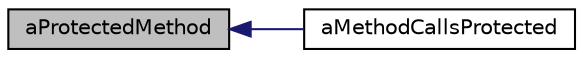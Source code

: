 digraph "aProtectedMethod"
{
  edge [fontname="Helvetica",fontsize="10",labelfontname="Helvetica",labelfontsize="10"];
  node [fontname="Helvetica",fontsize="10",shape=record];
  rankdir="LR";
  Node1 [label="aProtectedMethod",height=0.2,width=0.4,color="black", fillcolor="grey75", style="filled" fontcolor="black"];
  Node1 -> Node2 [dir="back",color="midnightblue",fontsize="10",style="solid",fontname="Helvetica"];
  Node2 [label="aMethodCallsProtected",height=0.2,width=0.4,color="black", fillcolor="white", style="filled",URL="$class_dummy_with_protected.html#a01a2cdce9470f7fbdcdfe7c9bd102a80"];
}
